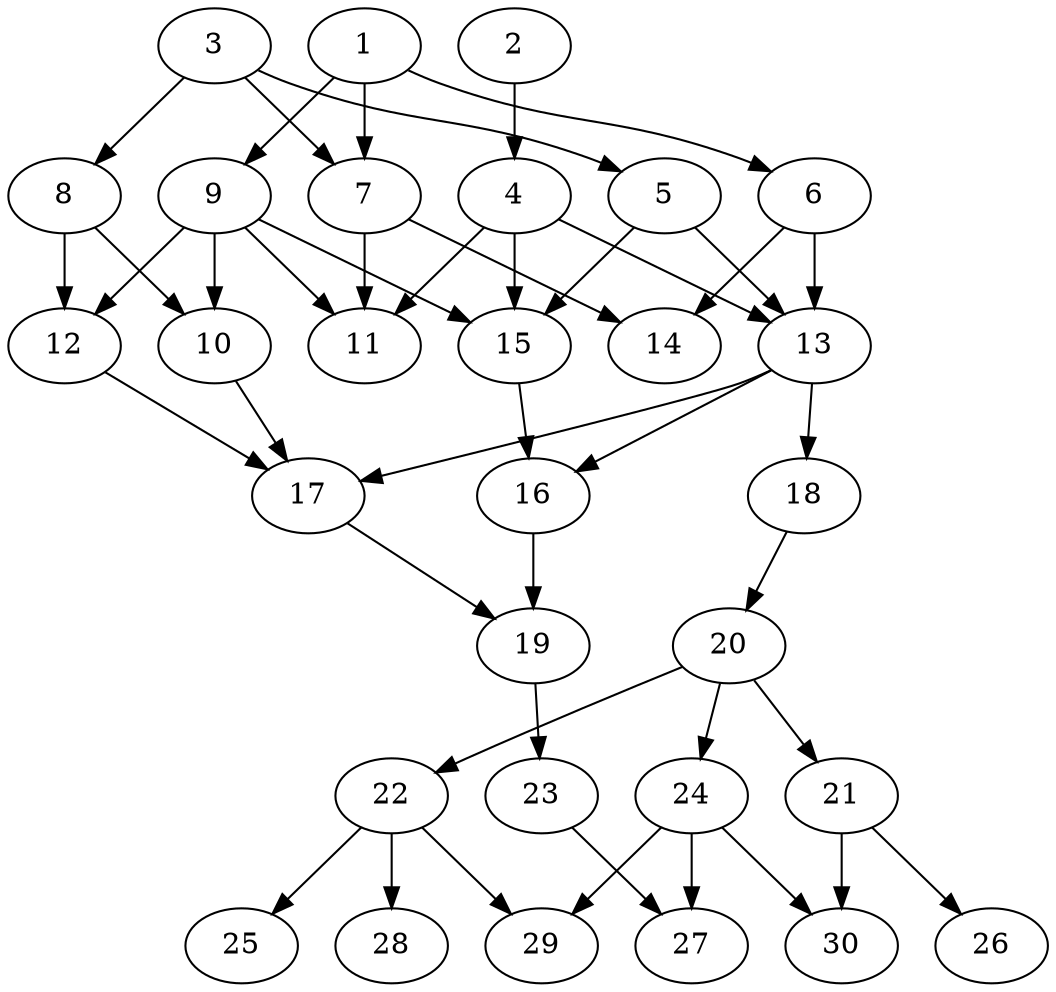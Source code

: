 // DAG automatically generated by daggen at Fri Jul 29 10:40:32 2022
// daggen.exe --dot -n 30 --ccr 0.5 --fat 0.5 --regular 0.5 --density 0.5 -o data\30/random_30_75.gv 
digraph G {
  1 [compute_size="17186162688", trans_size="475568", result_size="54272", ram="43917968",alpha="0.04"]
  1 -> 6 [size ="54272"]
  1 -> 7 [size ="54272"]
  1 -> 9 [size ="54272"]
  2 [compute_size="8984494080", trans_size="19342", result_size="54272", ram="44038352",alpha="0.05"]
  2 -> 4 [size ="54272"]
  3 [compute_size="782757789696", trans_size="743946", result_size="54272", ram="16555952",alpha="0.17"]
  3 -> 5 [size ="54272"]
  3 -> 7 [size ="54272"]
  3 -> 8 [size ="54272"]
  4 [compute_size="68719476736", trans_size="772110", result_size="74752", ram="36199136",alpha="0.07"]
  4 -> 11 [size ="74752"]
  4 -> 13 [size ="74752"]
  4 -> 15 [size ="74752"]
  5 [compute_size="225438368848", trans_size="943878", result_size="1024", ram="14387456",alpha="0.09"]
  5 -> 13 [size ="1024"]
  5 -> 15 [size ="1024"]
  6 [compute_size="51344684296", trans_size="39131", result_size="29696", ram="50291984",alpha="0.02"]
  6 -> 13 [size ="29696"]
  6 -> 14 [size ="29696"]
  7 [compute_size="3504668672", trans_size="500312", result_size="74752", ram="33717008",alpha="0.04"]
  7 -> 11 [size ="74752"]
  7 -> 14 [size ="74752"]
  8 [compute_size="549755813888", trans_size="825178", result_size="91136", ram="30802448",alpha="0.13"]
  8 -> 10 [size ="91136"]
  8 -> 12 [size ="91136"]
  9 [compute_size="8589934592", trans_size="567350", result_size="70656", ram="49397024",alpha="0.01"]
  9 -> 10 [size ="70656"]
  9 -> 11 [size ="70656"]
  9 -> 12 [size ="70656"]
  9 -> 15 [size ="70656"]
  10 [compute_size="368293445632", trans_size="502166", result_size="9216", ram="25152320",alpha="0.01"]
  10 -> 17 [size ="9216"]
  11 [compute_size="8589934592", trans_size="723294", result_size="0", ram="45468704",alpha="0.13"]
  12 [compute_size="1073741824000", trans_size="83727", result_size="1024", ram="5363408",alpha="0.17"]
  12 -> 17 [size ="1024"]
  13 [compute_size="210750157397", trans_size="995156", result_size="1024", ram="32134592",alpha="0.18"]
  13 -> 16 [size ="1024"]
  13 -> 17 [size ="1024"]
  13 -> 18 [size ="1024"]
  14 [compute_size="134217728000", trans_size="710251", result_size="0", ram="33686912",alpha="0.08"]
  15 [compute_size="28991029248", trans_size="865555", result_size="29696", ram="44160320",alpha="0.07"]
  15 -> 16 [size ="29696"]
  16 [compute_size="22272614400", trans_size="209844", result_size="1024", ram="1740800",alpha="0.08"]
  16 -> 19 [size ="1024"]
  17 [compute_size="134217728000", trans_size="8249", result_size="1024", ram="38009648",alpha="0.17"]
  17 -> 19 [size ="1024"]
  18 [compute_size="157818551635", trans_size="1028660", result_size="13312", ram="15314096",alpha="0.09"]
  18 -> 20 [size ="13312"]
  19 [compute_size="656621568", trans_size="785505", result_size="29696", ram="46175168",alpha="0.08"]
  19 -> 23 [size ="29696"]
  20 [compute_size="8805924864", trans_size="494014", result_size="70656", ram="31531088",alpha="0.03"]
  20 -> 21 [size ="70656"]
  20 -> 22 [size ="70656"]
  20 -> 24 [size ="70656"]
  21 [compute_size="51456245760", trans_size="492863", result_size="74752", ram="38825408",alpha="0.15"]
  21 -> 26 [size ="74752"]
  21 -> 30 [size ="74752"]
  22 [compute_size="8589934592", trans_size="893368", result_size="70656", ram="28117568",alpha="0.16"]
  22 -> 25 [size ="70656"]
  22 -> 28 [size ="70656"]
  22 -> 29 [size ="70656"]
  23 [compute_size="173188841472", trans_size="620451", result_size="74752", ram="6974336",alpha="0.14"]
  23 -> 27 [size ="74752"]
  24 [compute_size="134217728000", trans_size="903470", result_size="1024", ram="38166464",alpha="0.11"]
  24 -> 27 [size ="1024"]
  24 -> 29 [size ="1024"]
  24 -> 30 [size ="1024"]
  25 [compute_size="115699875840", trans_size="165759", result_size="0", ram="28698896",alpha="0.18"]
  26 [compute_size="24580710400", trans_size="615687", result_size="0", ram="32513168",alpha="0.08"]
  27 [compute_size="782757789696", trans_size="266940", result_size="0", ram="2155808",alpha="0.07"]
  28 [compute_size="28991029248", trans_size="547818", result_size="0", ram="21198656",alpha="0.16"]
  29 [compute_size="882642255872", trans_size="809674", result_size="0", ram="734960",alpha="0.13"]
  30 [compute_size="4256329728", trans_size="698934", result_size="0", ram="44728976",alpha="0.15"]
}
